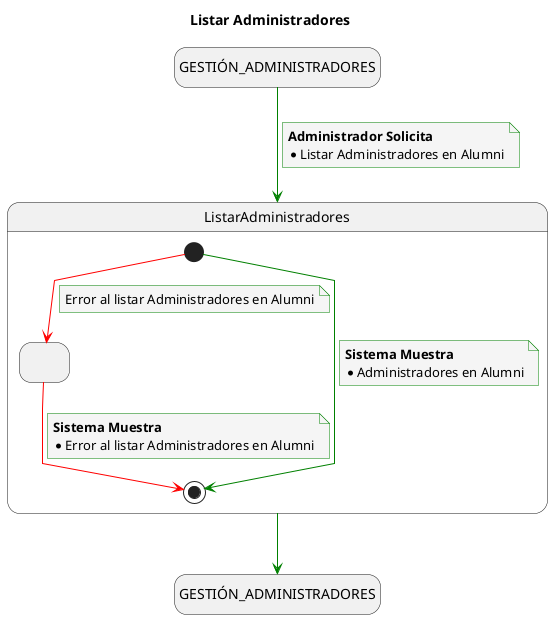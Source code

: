@startuml

title Listar Administradores

skinparam {
    NoteBackgroundColor #whiteSmoke
    ArrowColor #green
    NoteBorderColor #green
    linetype polyline
}

hide empty description

state startState as "GESTIÓN_ADMINISTRADORES"
state endState as "GESTIÓN_ADMINISTRADORES"

startState --> ListarAdministradores 
note on link
    <b>Administrador Solicita</b>
    * Listar Administradores en Alumni
end note

ListarAdministradores --> endState

state ListarAdministradores {
    state 2 as " "
    [*] --> [*] 
    note on link
        <b>Sistema Muestra</b>
        * Administradores en Alumni
    end note

    [*] -[#red]-> 2
    note on link
        Error al listar Administradores en Alumni
    end note

    2 -[#red]-> [*]
    note on link
        <b>Sistema Muestra</b>
        * Error al listar Administradores en Alumni
    end note


}

@enduml